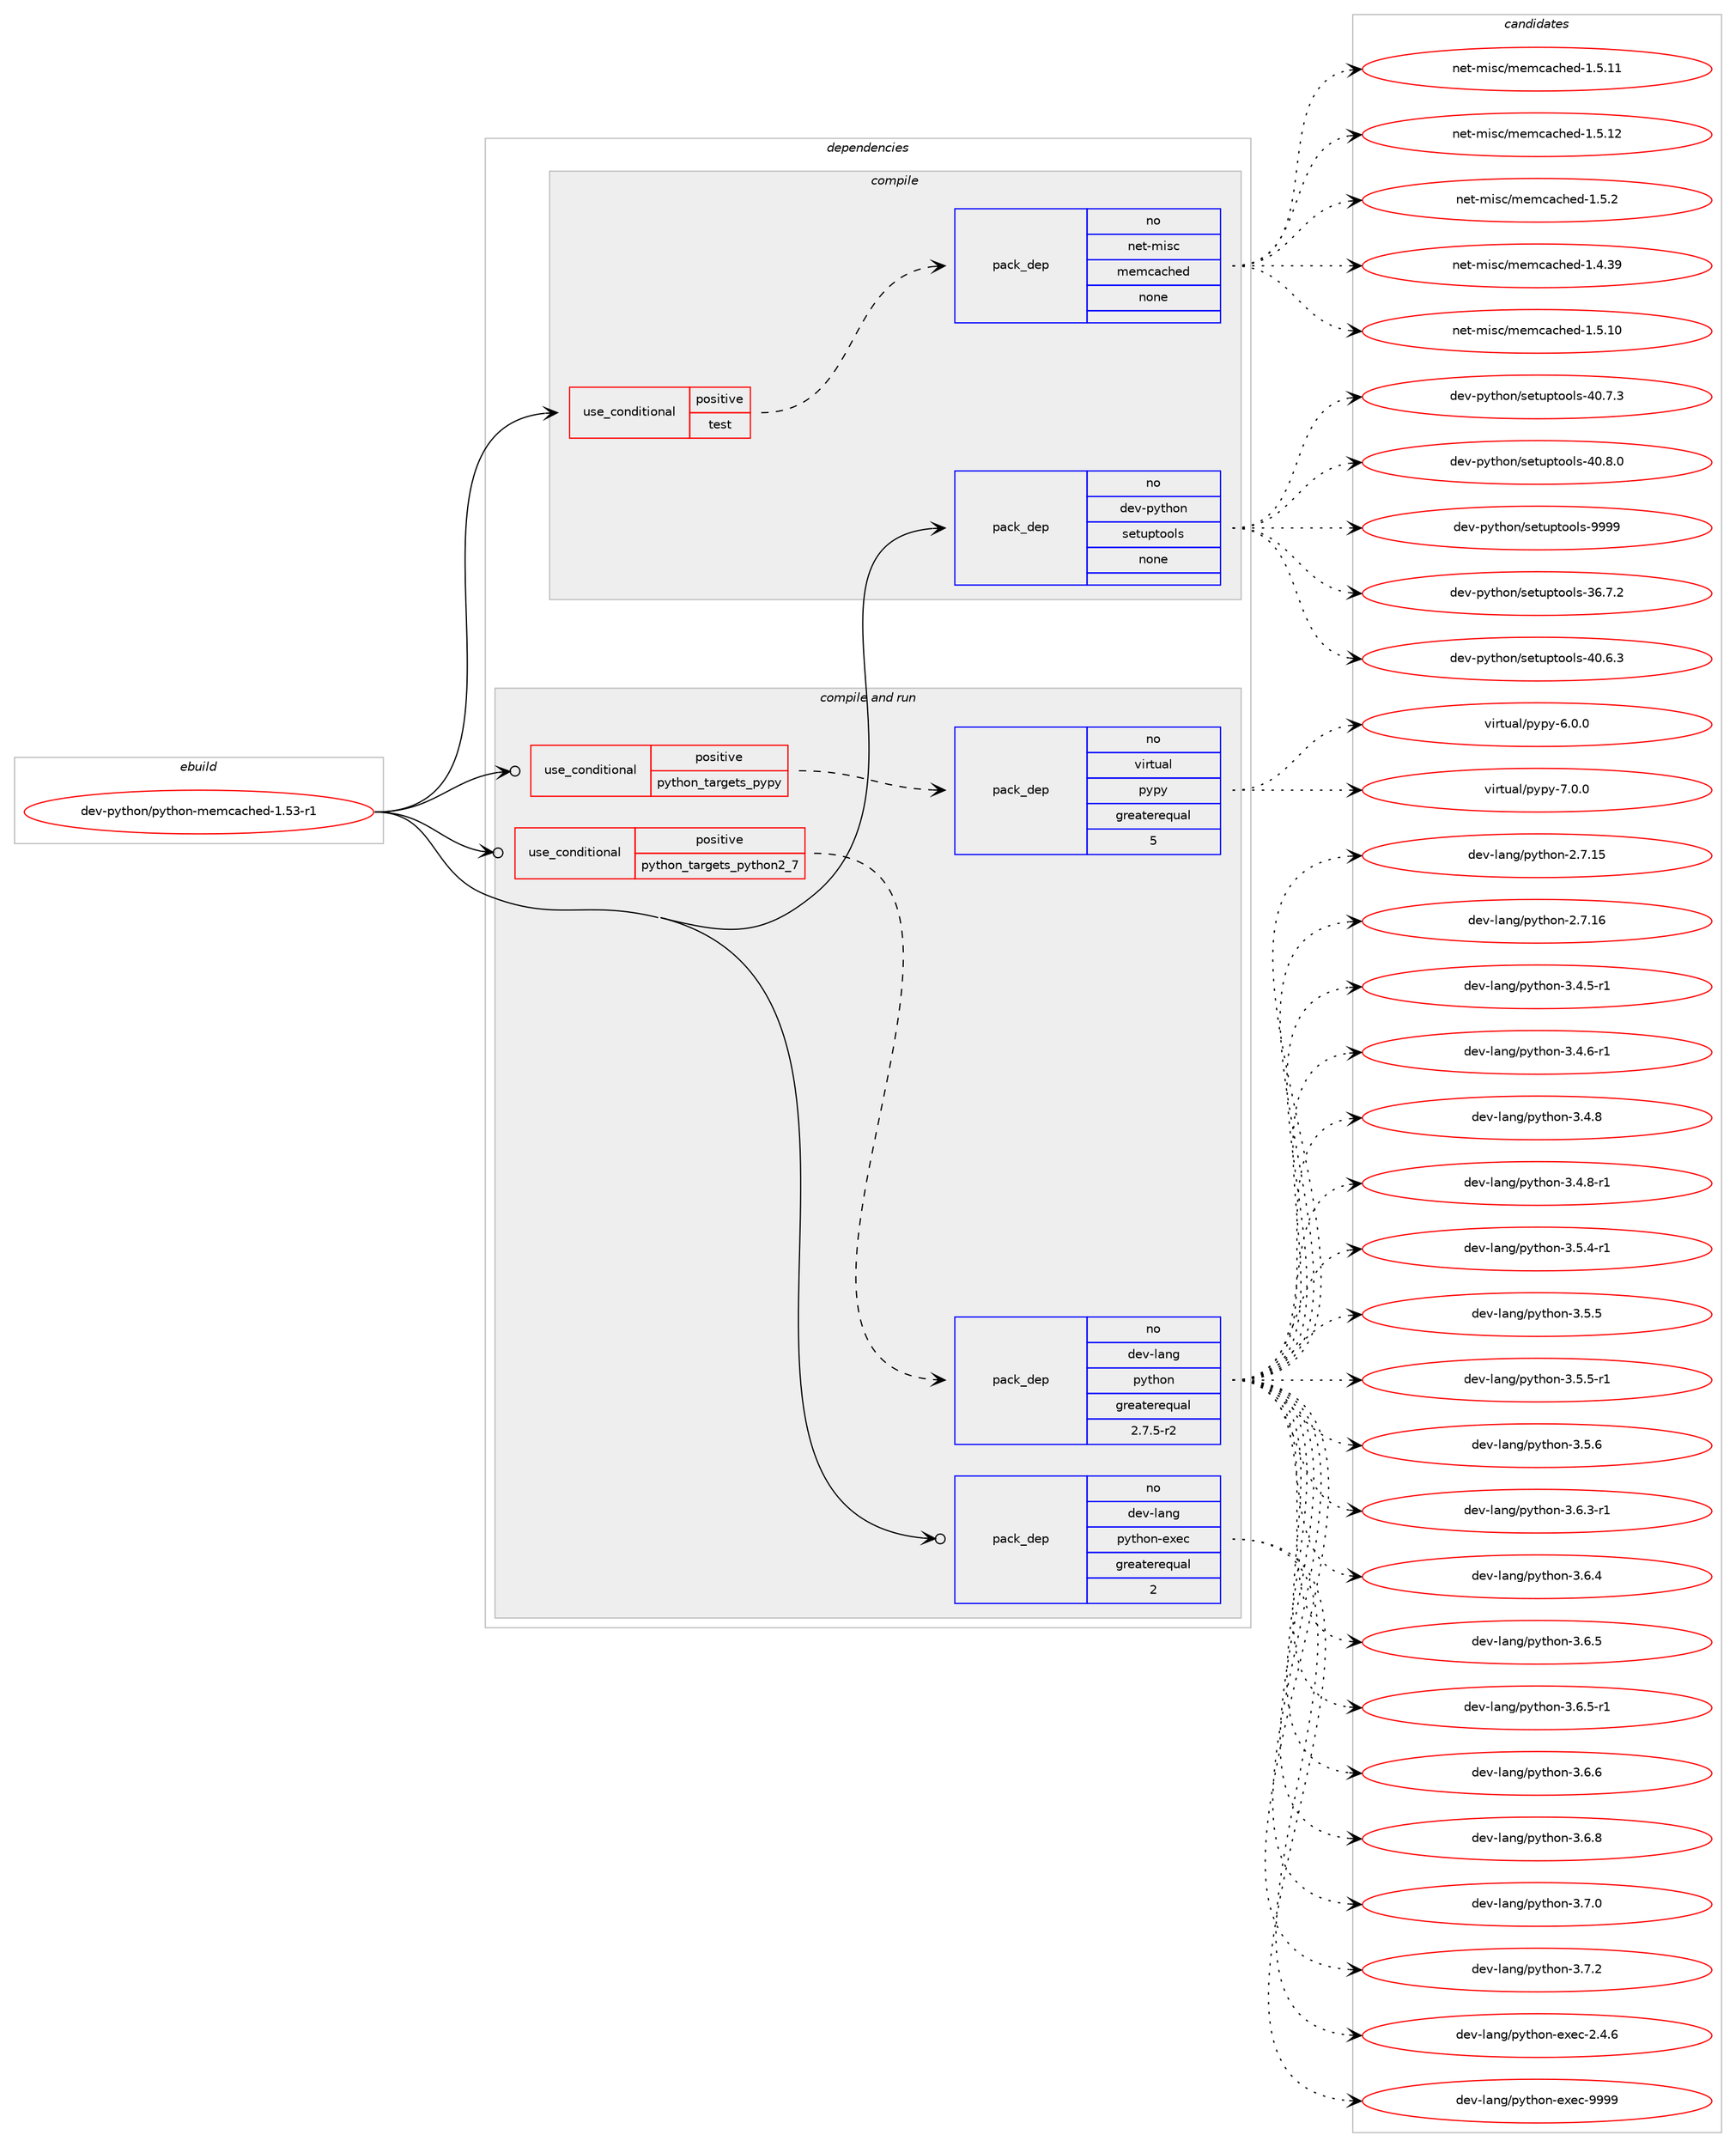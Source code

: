 digraph prolog {

# *************
# Graph options
# *************

newrank=true;
concentrate=true;
compound=true;
graph [rankdir=LR,fontname=Helvetica,fontsize=10,ranksep=1.5];#, ranksep=2.5, nodesep=0.2];
edge  [arrowhead=vee];
node  [fontname=Helvetica,fontsize=10];

# **********
# The ebuild
# **********

subgraph cluster_leftcol {
color=gray;
rank=same;
label=<<i>ebuild</i>>;
id [label="dev-python/python-memcached-1.53-r1", color=red, width=4, href="../dev-python/python-memcached-1.53-r1.svg"];
}

# ****************
# The dependencies
# ****************

subgraph cluster_midcol {
color=gray;
label=<<i>dependencies</i>>;
subgraph cluster_compile {
fillcolor="#eeeeee";
style=filled;
label=<<i>compile</i>>;
subgraph cond382839 {
dependency1435707 [label=<<TABLE BORDER="0" CELLBORDER="1" CELLSPACING="0" CELLPADDING="4"><TR><TD ROWSPAN="3" CELLPADDING="10">use_conditional</TD></TR><TR><TD>positive</TD></TR><TR><TD>test</TD></TR></TABLE>>, shape=none, color=red];
subgraph pack1029514 {
dependency1435708 [label=<<TABLE BORDER="0" CELLBORDER="1" CELLSPACING="0" CELLPADDING="4" WIDTH="220"><TR><TD ROWSPAN="6" CELLPADDING="30">pack_dep</TD></TR><TR><TD WIDTH="110">no</TD></TR><TR><TD>net-misc</TD></TR><TR><TD>memcached</TD></TR><TR><TD>none</TD></TR><TR><TD></TD></TR></TABLE>>, shape=none, color=blue];
}
dependency1435707:e -> dependency1435708:w [weight=20,style="dashed",arrowhead="vee"];
}
id:e -> dependency1435707:w [weight=20,style="solid",arrowhead="vee"];
subgraph pack1029515 {
dependency1435709 [label=<<TABLE BORDER="0" CELLBORDER="1" CELLSPACING="0" CELLPADDING="4" WIDTH="220"><TR><TD ROWSPAN="6" CELLPADDING="30">pack_dep</TD></TR><TR><TD WIDTH="110">no</TD></TR><TR><TD>dev-python</TD></TR><TR><TD>setuptools</TD></TR><TR><TD>none</TD></TR><TR><TD></TD></TR></TABLE>>, shape=none, color=blue];
}
id:e -> dependency1435709:w [weight=20,style="solid",arrowhead="vee"];
}
subgraph cluster_compileandrun {
fillcolor="#eeeeee";
style=filled;
label=<<i>compile and run</i>>;
subgraph cond382840 {
dependency1435710 [label=<<TABLE BORDER="0" CELLBORDER="1" CELLSPACING="0" CELLPADDING="4"><TR><TD ROWSPAN="3" CELLPADDING="10">use_conditional</TD></TR><TR><TD>positive</TD></TR><TR><TD>python_targets_pypy</TD></TR></TABLE>>, shape=none, color=red];
subgraph pack1029516 {
dependency1435711 [label=<<TABLE BORDER="0" CELLBORDER="1" CELLSPACING="0" CELLPADDING="4" WIDTH="220"><TR><TD ROWSPAN="6" CELLPADDING="30">pack_dep</TD></TR><TR><TD WIDTH="110">no</TD></TR><TR><TD>virtual</TD></TR><TR><TD>pypy</TD></TR><TR><TD>greaterequal</TD></TR><TR><TD>5</TD></TR></TABLE>>, shape=none, color=blue];
}
dependency1435710:e -> dependency1435711:w [weight=20,style="dashed",arrowhead="vee"];
}
id:e -> dependency1435710:w [weight=20,style="solid",arrowhead="odotvee"];
subgraph cond382841 {
dependency1435712 [label=<<TABLE BORDER="0" CELLBORDER="1" CELLSPACING="0" CELLPADDING="4"><TR><TD ROWSPAN="3" CELLPADDING="10">use_conditional</TD></TR><TR><TD>positive</TD></TR><TR><TD>python_targets_python2_7</TD></TR></TABLE>>, shape=none, color=red];
subgraph pack1029517 {
dependency1435713 [label=<<TABLE BORDER="0" CELLBORDER="1" CELLSPACING="0" CELLPADDING="4" WIDTH="220"><TR><TD ROWSPAN="6" CELLPADDING="30">pack_dep</TD></TR><TR><TD WIDTH="110">no</TD></TR><TR><TD>dev-lang</TD></TR><TR><TD>python</TD></TR><TR><TD>greaterequal</TD></TR><TR><TD>2.7.5-r2</TD></TR></TABLE>>, shape=none, color=blue];
}
dependency1435712:e -> dependency1435713:w [weight=20,style="dashed",arrowhead="vee"];
}
id:e -> dependency1435712:w [weight=20,style="solid",arrowhead="odotvee"];
subgraph pack1029518 {
dependency1435714 [label=<<TABLE BORDER="0" CELLBORDER="1" CELLSPACING="0" CELLPADDING="4" WIDTH="220"><TR><TD ROWSPAN="6" CELLPADDING="30">pack_dep</TD></TR><TR><TD WIDTH="110">no</TD></TR><TR><TD>dev-lang</TD></TR><TR><TD>python-exec</TD></TR><TR><TD>greaterequal</TD></TR><TR><TD>2</TD></TR></TABLE>>, shape=none, color=blue];
}
id:e -> dependency1435714:w [weight=20,style="solid",arrowhead="odotvee"];
}
subgraph cluster_run {
fillcolor="#eeeeee";
style=filled;
label=<<i>run</i>>;
}
}

# **************
# The candidates
# **************

subgraph cluster_choices {
rank=same;
color=gray;
label=<<i>candidates</i>>;

subgraph choice1029514 {
color=black;
nodesep=1;
choice11010111645109105115994710910110999979910410110045494652465157 [label="net-misc/memcached-1.4.39", color=red, width=4,href="../net-misc/memcached-1.4.39.svg"];
choice11010111645109105115994710910110999979910410110045494653464948 [label="net-misc/memcached-1.5.10", color=red, width=4,href="../net-misc/memcached-1.5.10.svg"];
choice11010111645109105115994710910110999979910410110045494653464949 [label="net-misc/memcached-1.5.11", color=red, width=4,href="../net-misc/memcached-1.5.11.svg"];
choice11010111645109105115994710910110999979910410110045494653464950 [label="net-misc/memcached-1.5.12", color=red, width=4,href="../net-misc/memcached-1.5.12.svg"];
choice110101116451091051159947109101109999799104101100454946534650 [label="net-misc/memcached-1.5.2", color=red, width=4,href="../net-misc/memcached-1.5.2.svg"];
dependency1435708:e -> choice11010111645109105115994710910110999979910410110045494652465157:w [style=dotted,weight="100"];
dependency1435708:e -> choice11010111645109105115994710910110999979910410110045494653464948:w [style=dotted,weight="100"];
dependency1435708:e -> choice11010111645109105115994710910110999979910410110045494653464949:w [style=dotted,weight="100"];
dependency1435708:e -> choice11010111645109105115994710910110999979910410110045494653464950:w [style=dotted,weight="100"];
dependency1435708:e -> choice110101116451091051159947109101109999799104101100454946534650:w [style=dotted,weight="100"];
}
subgraph choice1029515 {
color=black;
nodesep=1;
choice100101118451121211161041111104711510111611711211611111110811545515446554650 [label="dev-python/setuptools-36.7.2", color=red, width=4,href="../dev-python/setuptools-36.7.2.svg"];
choice100101118451121211161041111104711510111611711211611111110811545524846544651 [label="dev-python/setuptools-40.6.3", color=red, width=4,href="../dev-python/setuptools-40.6.3.svg"];
choice100101118451121211161041111104711510111611711211611111110811545524846554651 [label="dev-python/setuptools-40.7.3", color=red, width=4,href="../dev-python/setuptools-40.7.3.svg"];
choice100101118451121211161041111104711510111611711211611111110811545524846564648 [label="dev-python/setuptools-40.8.0", color=red, width=4,href="../dev-python/setuptools-40.8.0.svg"];
choice10010111845112121116104111110471151011161171121161111111081154557575757 [label="dev-python/setuptools-9999", color=red, width=4,href="../dev-python/setuptools-9999.svg"];
dependency1435709:e -> choice100101118451121211161041111104711510111611711211611111110811545515446554650:w [style=dotted,weight="100"];
dependency1435709:e -> choice100101118451121211161041111104711510111611711211611111110811545524846544651:w [style=dotted,weight="100"];
dependency1435709:e -> choice100101118451121211161041111104711510111611711211611111110811545524846554651:w [style=dotted,weight="100"];
dependency1435709:e -> choice100101118451121211161041111104711510111611711211611111110811545524846564648:w [style=dotted,weight="100"];
dependency1435709:e -> choice10010111845112121116104111110471151011161171121161111111081154557575757:w [style=dotted,weight="100"];
}
subgraph choice1029516 {
color=black;
nodesep=1;
choice1181051141161179710847112121112121455446484648 [label="virtual/pypy-6.0.0", color=red, width=4,href="../virtual/pypy-6.0.0.svg"];
choice1181051141161179710847112121112121455546484648 [label="virtual/pypy-7.0.0", color=red, width=4,href="../virtual/pypy-7.0.0.svg"];
dependency1435711:e -> choice1181051141161179710847112121112121455446484648:w [style=dotted,weight="100"];
dependency1435711:e -> choice1181051141161179710847112121112121455546484648:w [style=dotted,weight="100"];
}
subgraph choice1029517 {
color=black;
nodesep=1;
choice10010111845108971101034711212111610411111045504655464953 [label="dev-lang/python-2.7.15", color=red, width=4,href="../dev-lang/python-2.7.15.svg"];
choice10010111845108971101034711212111610411111045504655464954 [label="dev-lang/python-2.7.16", color=red, width=4,href="../dev-lang/python-2.7.16.svg"];
choice1001011184510897110103471121211161041111104551465246534511449 [label="dev-lang/python-3.4.5-r1", color=red, width=4,href="../dev-lang/python-3.4.5-r1.svg"];
choice1001011184510897110103471121211161041111104551465246544511449 [label="dev-lang/python-3.4.6-r1", color=red, width=4,href="../dev-lang/python-3.4.6-r1.svg"];
choice100101118451089711010347112121116104111110455146524656 [label="dev-lang/python-3.4.8", color=red, width=4,href="../dev-lang/python-3.4.8.svg"];
choice1001011184510897110103471121211161041111104551465246564511449 [label="dev-lang/python-3.4.8-r1", color=red, width=4,href="../dev-lang/python-3.4.8-r1.svg"];
choice1001011184510897110103471121211161041111104551465346524511449 [label="dev-lang/python-3.5.4-r1", color=red, width=4,href="../dev-lang/python-3.5.4-r1.svg"];
choice100101118451089711010347112121116104111110455146534653 [label="dev-lang/python-3.5.5", color=red, width=4,href="../dev-lang/python-3.5.5.svg"];
choice1001011184510897110103471121211161041111104551465346534511449 [label="dev-lang/python-3.5.5-r1", color=red, width=4,href="../dev-lang/python-3.5.5-r1.svg"];
choice100101118451089711010347112121116104111110455146534654 [label="dev-lang/python-3.5.6", color=red, width=4,href="../dev-lang/python-3.5.6.svg"];
choice1001011184510897110103471121211161041111104551465446514511449 [label="dev-lang/python-3.6.3-r1", color=red, width=4,href="../dev-lang/python-3.6.3-r1.svg"];
choice100101118451089711010347112121116104111110455146544652 [label="dev-lang/python-3.6.4", color=red, width=4,href="../dev-lang/python-3.6.4.svg"];
choice100101118451089711010347112121116104111110455146544653 [label="dev-lang/python-3.6.5", color=red, width=4,href="../dev-lang/python-3.6.5.svg"];
choice1001011184510897110103471121211161041111104551465446534511449 [label="dev-lang/python-3.6.5-r1", color=red, width=4,href="../dev-lang/python-3.6.5-r1.svg"];
choice100101118451089711010347112121116104111110455146544654 [label="dev-lang/python-3.6.6", color=red, width=4,href="../dev-lang/python-3.6.6.svg"];
choice100101118451089711010347112121116104111110455146544656 [label="dev-lang/python-3.6.8", color=red, width=4,href="../dev-lang/python-3.6.8.svg"];
choice100101118451089711010347112121116104111110455146554648 [label="dev-lang/python-3.7.0", color=red, width=4,href="../dev-lang/python-3.7.0.svg"];
choice100101118451089711010347112121116104111110455146554650 [label="dev-lang/python-3.7.2", color=red, width=4,href="../dev-lang/python-3.7.2.svg"];
dependency1435713:e -> choice10010111845108971101034711212111610411111045504655464953:w [style=dotted,weight="100"];
dependency1435713:e -> choice10010111845108971101034711212111610411111045504655464954:w [style=dotted,weight="100"];
dependency1435713:e -> choice1001011184510897110103471121211161041111104551465246534511449:w [style=dotted,weight="100"];
dependency1435713:e -> choice1001011184510897110103471121211161041111104551465246544511449:w [style=dotted,weight="100"];
dependency1435713:e -> choice100101118451089711010347112121116104111110455146524656:w [style=dotted,weight="100"];
dependency1435713:e -> choice1001011184510897110103471121211161041111104551465246564511449:w [style=dotted,weight="100"];
dependency1435713:e -> choice1001011184510897110103471121211161041111104551465346524511449:w [style=dotted,weight="100"];
dependency1435713:e -> choice100101118451089711010347112121116104111110455146534653:w [style=dotted,weight="100"];
dependency1435713:e -> choice1001011184510897110103471121211161041111104551465346534511449:w [style=dotted,weight="100"];
dependency1435713:e -> choice100101118451089711010347112121116104111110455146534654:w [style=dotted,weight="100"];
dependency1435713:e -> choice1001011184510897110103471121211161041111104551465446514511449:w [style=dotted,weight="100"];
dependency1435713:e -> choice100101118451089711010347112121116104111110455146544652:w [style=dotted,weight="100"];
dependency1435713:e -> choice100101118451089711010347112121116104111110455146544653:w [style=dotted,weight="100"];
dependency1435713:e -> choice1001011184510897110103471121211161041111104551465446534511449:w [style=dotted,weight="100"];
dependency1435713:e -> choice100101118451089711010347112121116104111110455146544654:w [style=dotted,weight="100"];
dependency1435713:e -> choice100101118451089711010347112121116104111110455146544656:w [style=dotted,weight="100"];
dependency1435713:e -> choice100101118451089711010347112121116104111110455146554648:w [style=dotted,weight="100"];
dependency1435713:e -> choice100101118451089711010347112121116104111110455146554650:w [style=dotted,weight="100"];
}
subgraph choice1029518 {
color=black;
nodesep=1;
choice1001011184510897110103471121211161041111104510112010199455046524654 [label="dev-lang/python-exec-2.4.6", color=red, width=4,href="../dev-lang/python-exec-2.4.6.svg"];
choice10010111845108971101034711212111610411111045101120101994557575757 [label="dev-lang/python-exec-9999", color=red, width=4,href="../dev-lang/python-exec-9999.svg"];
dependency1435714:e -> choice1001011184510897110103471121211161041111104510112010199455046524654:w [style=dotted,weight="100"];
dependency1435714:e -> choice10010111845108971101034711212111610411111045101120101994557575757:w [style=dotted,weight="100"];
}
}

}
